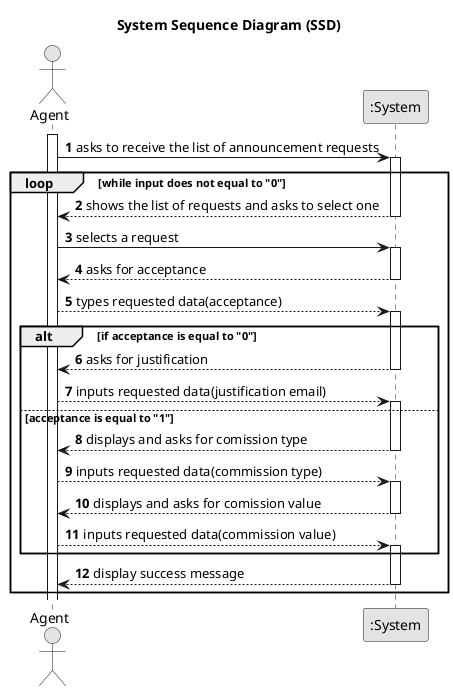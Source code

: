 @startuml
skinparam monochrome true
skinparam packageStyle rectangle
skinparam shadowing false

title System Sequence Diagram (SSD)

autonumber

actor "Agent" as Agent
participant ":System" as System

activate Agent

    Agent -> System : asks to receive the list of announcement requests
    activate System



    loop while input does not equal to "0"
            System --> Agent : shows the list of requests and asks to select one
deactivate System
    Agent -> System : selects a request
activate System

            System --> Agent : asks for acceptance
            deactivate System

            Agent --> System : types requested data(acceptance)
            activate System
    alt if acceptance is equal to "0"

            System --> Agent : asks for justification
            deactivate System
            Agent --> System : inputs requested data(justification email)
            activate System


    else acceptance is equal to "1"

            System --> Agent : displays and asks for comission type
            deactivate System
            Agent --> System : inputs requested data(commission type)
            activate System

            System --> Agent : displays and asks for comission value
            deactivate System
            Agent --> System : inputs requested data(commission value)
            activate System
            end
            System --> Agent : display success message
            deactivate System





    end loop

    deactivate System


@enduml